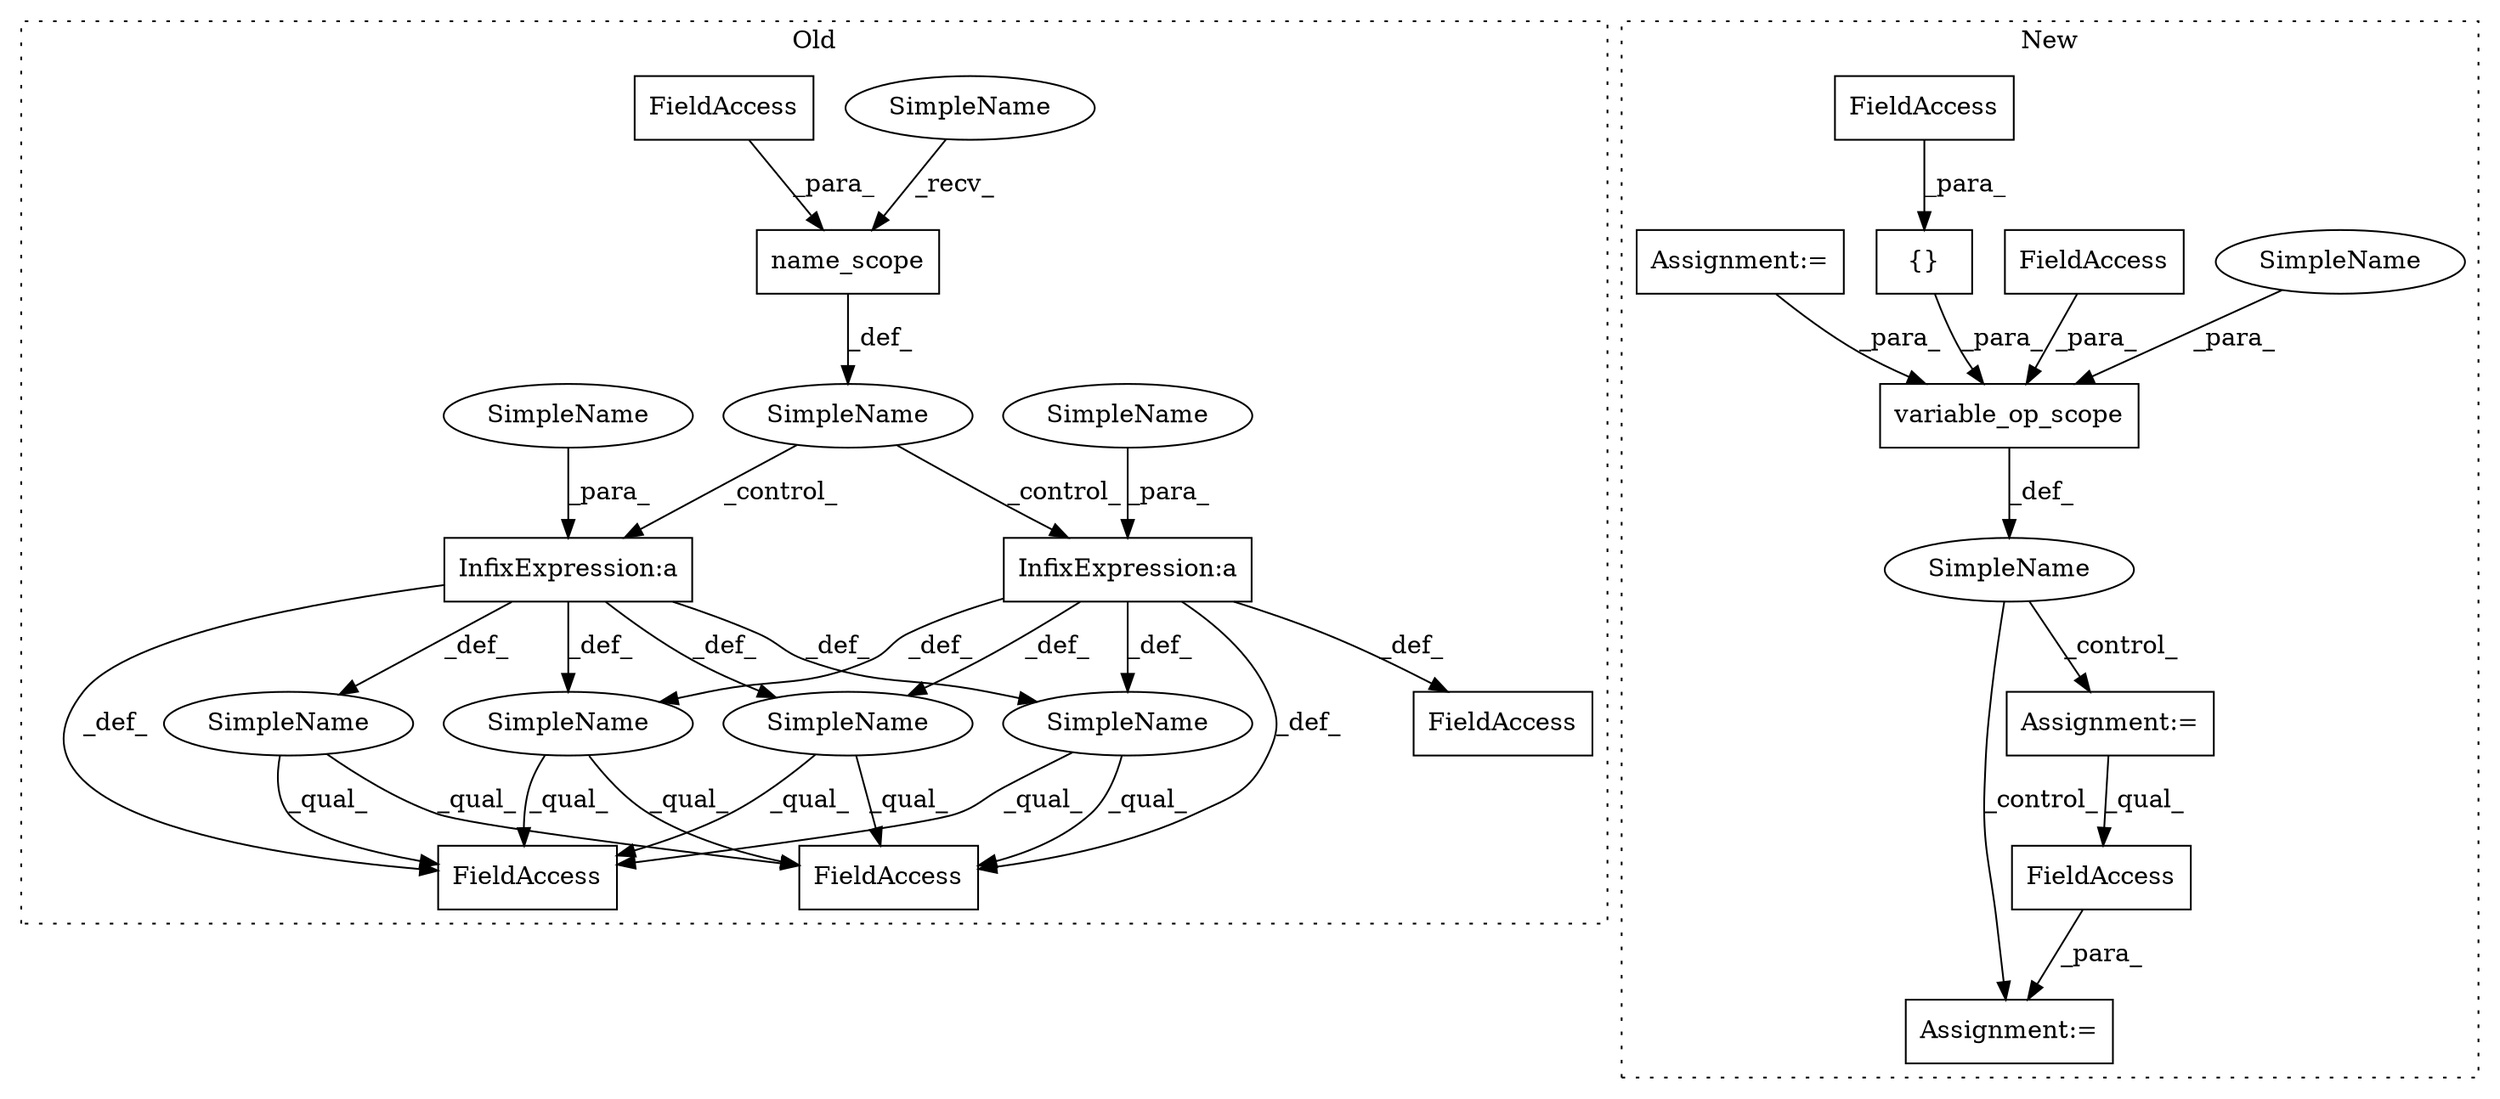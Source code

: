 digraph G {
subgraph cluster0 {
8 [label="name_scope" a="32" s="1670,1685" l="11,1" shape="box"];
9 [label="FieldAccess" a="22" s="1681" l="4" shape="box"];
12 [label="InfixExpression:a" a="27" s="1969" l="3" shape="box"];
13 [label="InfixExpression:a" a="27" s="2243" l="3" shape="box"];
14 [label="FieldAccess" a="22" s="3042" l="11" shape="box"];
15 [label="SimpleName" a="42" s="2609" l="9" shape="ellipse"];
16 [label="FieldAccess" a="22" s="3061" l="11" shape="box"];
17 [label="SimpleName" a="42" s="" l="" shape="ellipse"];
18 [label="FieldAccess" a="22" s="2209" l="1" shape="box"];
19 [label="SimpleName" a="42" s="2819" l="9" shape="ellipse"];
20 [label="SimpleName" a="42" s="2715" l="9" shape="ellipse"];
21 [label="SimpleName" a="42" s="2544" l="9" shape="ellipse"];
22 [label="SimpleName" a="42" s="1964" l="5" shape="ellipse"];
23 [label="SimpleName" a="42" s="2238" l="5" shape="ellipse"];
24 [label="SimpleName" a="42" s="1659" l="10" shape="ellipse"];
label = "Old";
style="dotted";
}
subgraph cluster1 {
1 [label="variable_op_scope" a="32" s="1699,1753" l="18,1" shape="box"];
2 [label="{}" a="4" s="1726,1735" l="1,1" shape="box"];
3 [label="FieldAccess" a="22" s="1748" l="5" shape="box"];
4 [label="Assignment:=" a="7" s="1785" l="1" shape="box"];
5 [label="FieldAccess" a="22" s="1786" l="10" shape="box"];
6 [label="SimpleName" a="42" s="" l="" shape="ellipse"];
7 [label="Assignment:=" a="7" s="1768" l="5" shape="box"];
10 [label="FieldAccess" a="22" s="1727" l="8" shape="box"];
11 [label="Assignment:=" a="7" s="1414" l="4" shape="box"];
25 [label="SimpleName" a="42" s="1737" l="5" shape="ellipse"];
label = "New";
style="dotted";
}
1 -> 6 [label="_def_"];
2 -> 1 [label="_para_"];
3 -> 1 [label="_para_"];
5 -> 4 [label="_para_"];
6 -> 4 [label="_control_"];
6 -> 7 [label="_control_"];
7 -> 5 [label="_qual_"];
8 -> 17 [label="_def_"];
9 -> 8 [label="_para_"];
10 -> 2 [label="_para_"];
11 -> 1 [label="_para_"];
12 -> 15 [label="_def_"];
12 -> 19 [label="_def_"];
12 -> 21 [label="_def_"];
12 -> 20 [label="_def_"];
12 -> 14 [label="_def_"];
13 -> 19 [label="_def_"];
13 -> 18 [label="_def_"];
13 -> 15 [label="_def_"];
13 -> 20 [label="_def_"];
13 -> 16 [label="_def_"];
15 -> 14 [label="_qual_"];
15 -> 16 [label="_qual_"];
17 -> 12 [label="_control_"];
17 -> 13 [label="_control_"];
19 -> 14 [label="_qual_"];
19 -> 16 [label="_qual_"];
20 -> 16 [label="_qual_"];
20 -> 14 [label="_qual_"];
21 -> 16 [label="_qual_"];
21 -> 14 [label="_qual_"];
22 -> 12 [label="_para_"];
23 -> 13 [label="_para_"];
24 -> 8 [label="_recv_"];
25 -> 1 [label="_para_"];
}